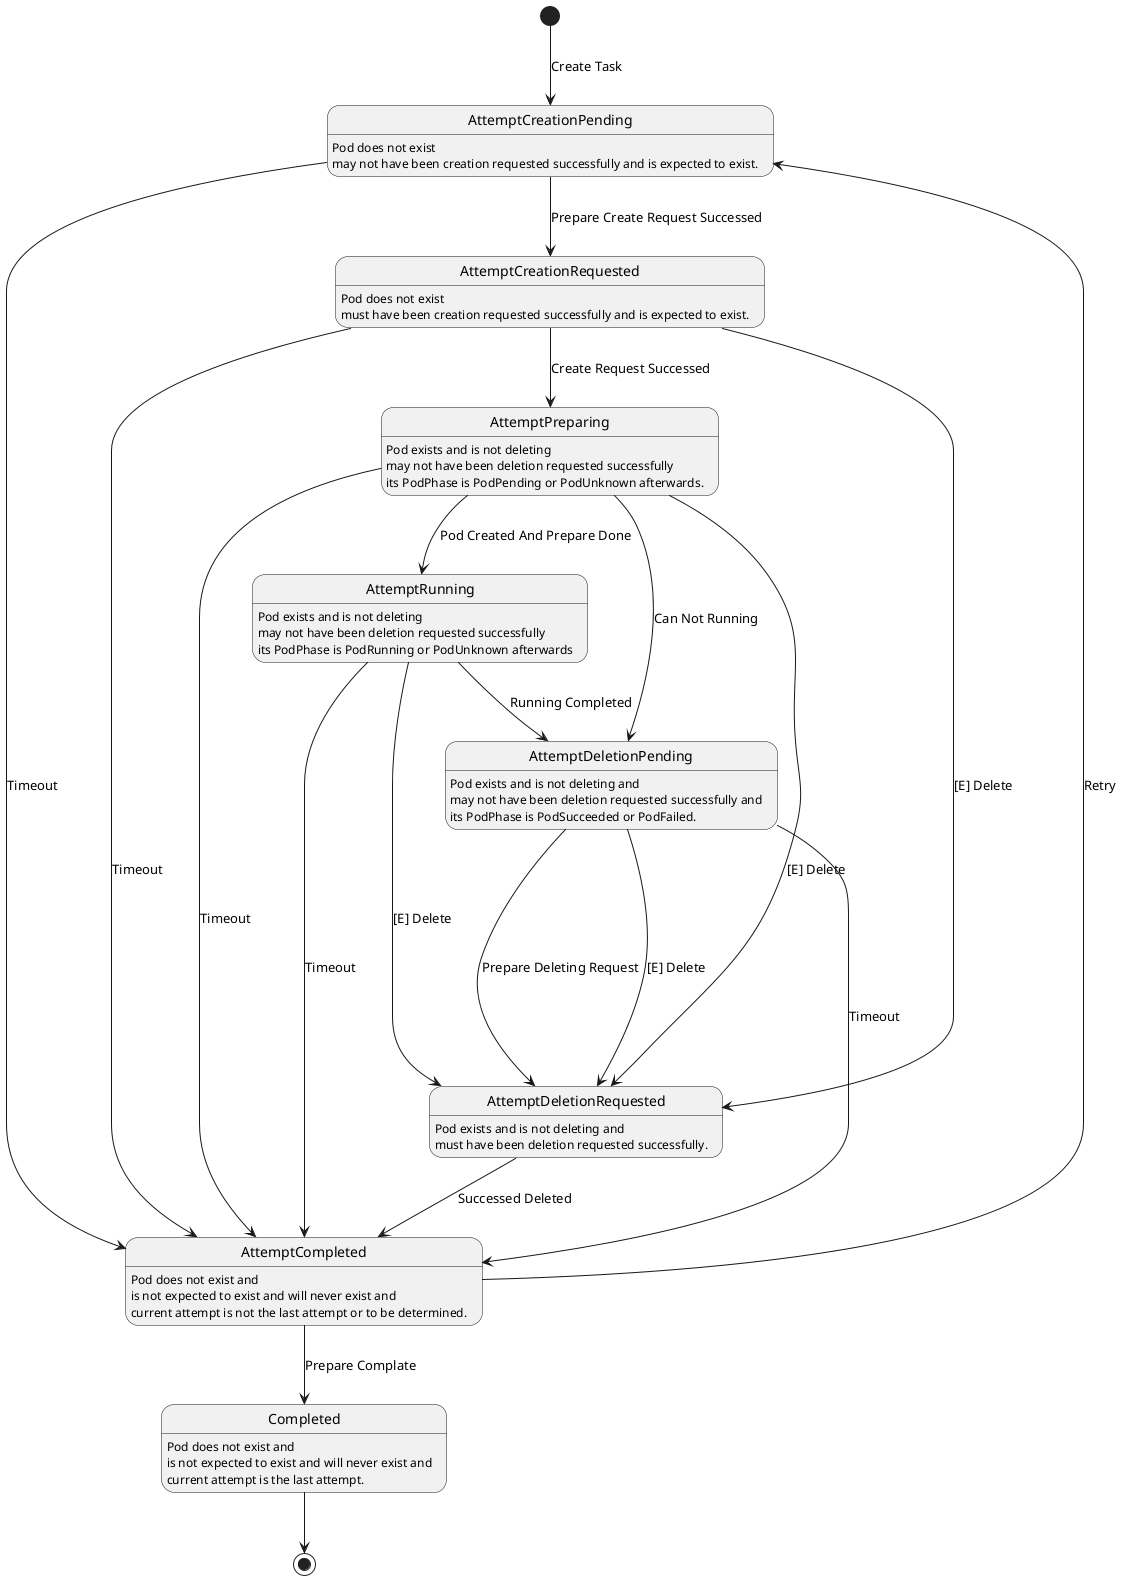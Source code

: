 @startuml

' Successed
[*] --> AttemptCreationPending: Create Task
AttemptCreationPending: Pod does not exist
AttemptCreationPending: may not have been creation requested successfully and is expected to exist.

AttemptCreationPending --> AttemptCreationRequested: Prepare Create Request Successed
AttemptCreationRequested: Pod does not exist
AttemptCreationRequested: must have been creation requested successfully and is expected to exist.

AttemptCreationRequested --> AttemptPreparing: Create Request Successed
AttemptPreparing: Pod exists and is not deleting
AttemptPreparing: may not have been deletion requested successfully
AttemptPreparing: its PodPhase is PodPending or PodUnknown afterwards.

AttemptPreparing --> AttemptRunning: Pod Created And Prepare Done
AttemptRunning: Pod exists and is not deleting
AttemptRunning: may not have been deletion requested successfully
AttemptRunning: its PodPhase is PodRunning or PodUnknown afterwards

AttemptRunning --> AttemptDeletionPending: Running Completed
AttemptDeletionPending: Pod exists and is not deleting and
AttemptDeletionPending: may not have been deletion requested successfully and
AttemptDeletionPending: its PodPhase is PodSucceeded or PodFailed.

AttemptDeletionPending ----> AttemptDeletionRequested: Prepare Deleting Request
AttemptDeletionRequested: Pod exists and is not deleting and
AttemptDeletionRequested: must have been deletion requested successfully.

AttemptCompleted: Pod does not exist and
AttemptCompleted: is not expected to exist and will never exist and
AttemptCompleted: current attempt is not the last attempt or to be determined.

AttemptDeletionRequested --> AttemptCompleted: Successed Deleted

AttemptCompleted --> Completed: Prepare Complate
Completed: Pod does not exist and
Completed: is not expected to exist and will never exist and
Completed: current attempt is the last attempt.

' Retry
AttemptCompleted --> AttemptCreationPending: Retry
AttemptPreparing --> AttemptDeletionPending: Can Not Running

' External
AttemptPreparing --> AttemptDeletionRequested: [E] Delete
AttemptDeletionPending --> AttemptDeletionRequested: [E] Delete
AttemptRunning --> AttemptDeletionRequested: [E] Delete
AttemptCreationRequested --> AttemptDeletionRequested: [E] Delete

AttemptCreationRequested --> AttemptCompleted: Timeout
AttemptPreparing --> AttemptCompleted: Timeout
AttemptCreationPending --> AttemptCompleted: Timeout
AttemptDeletionPending --> AttemptCompleted: Timeout
AttemptRunning --> AttemptCompleted: Timeout


' Compated
Completed --> [*]



@enduml



